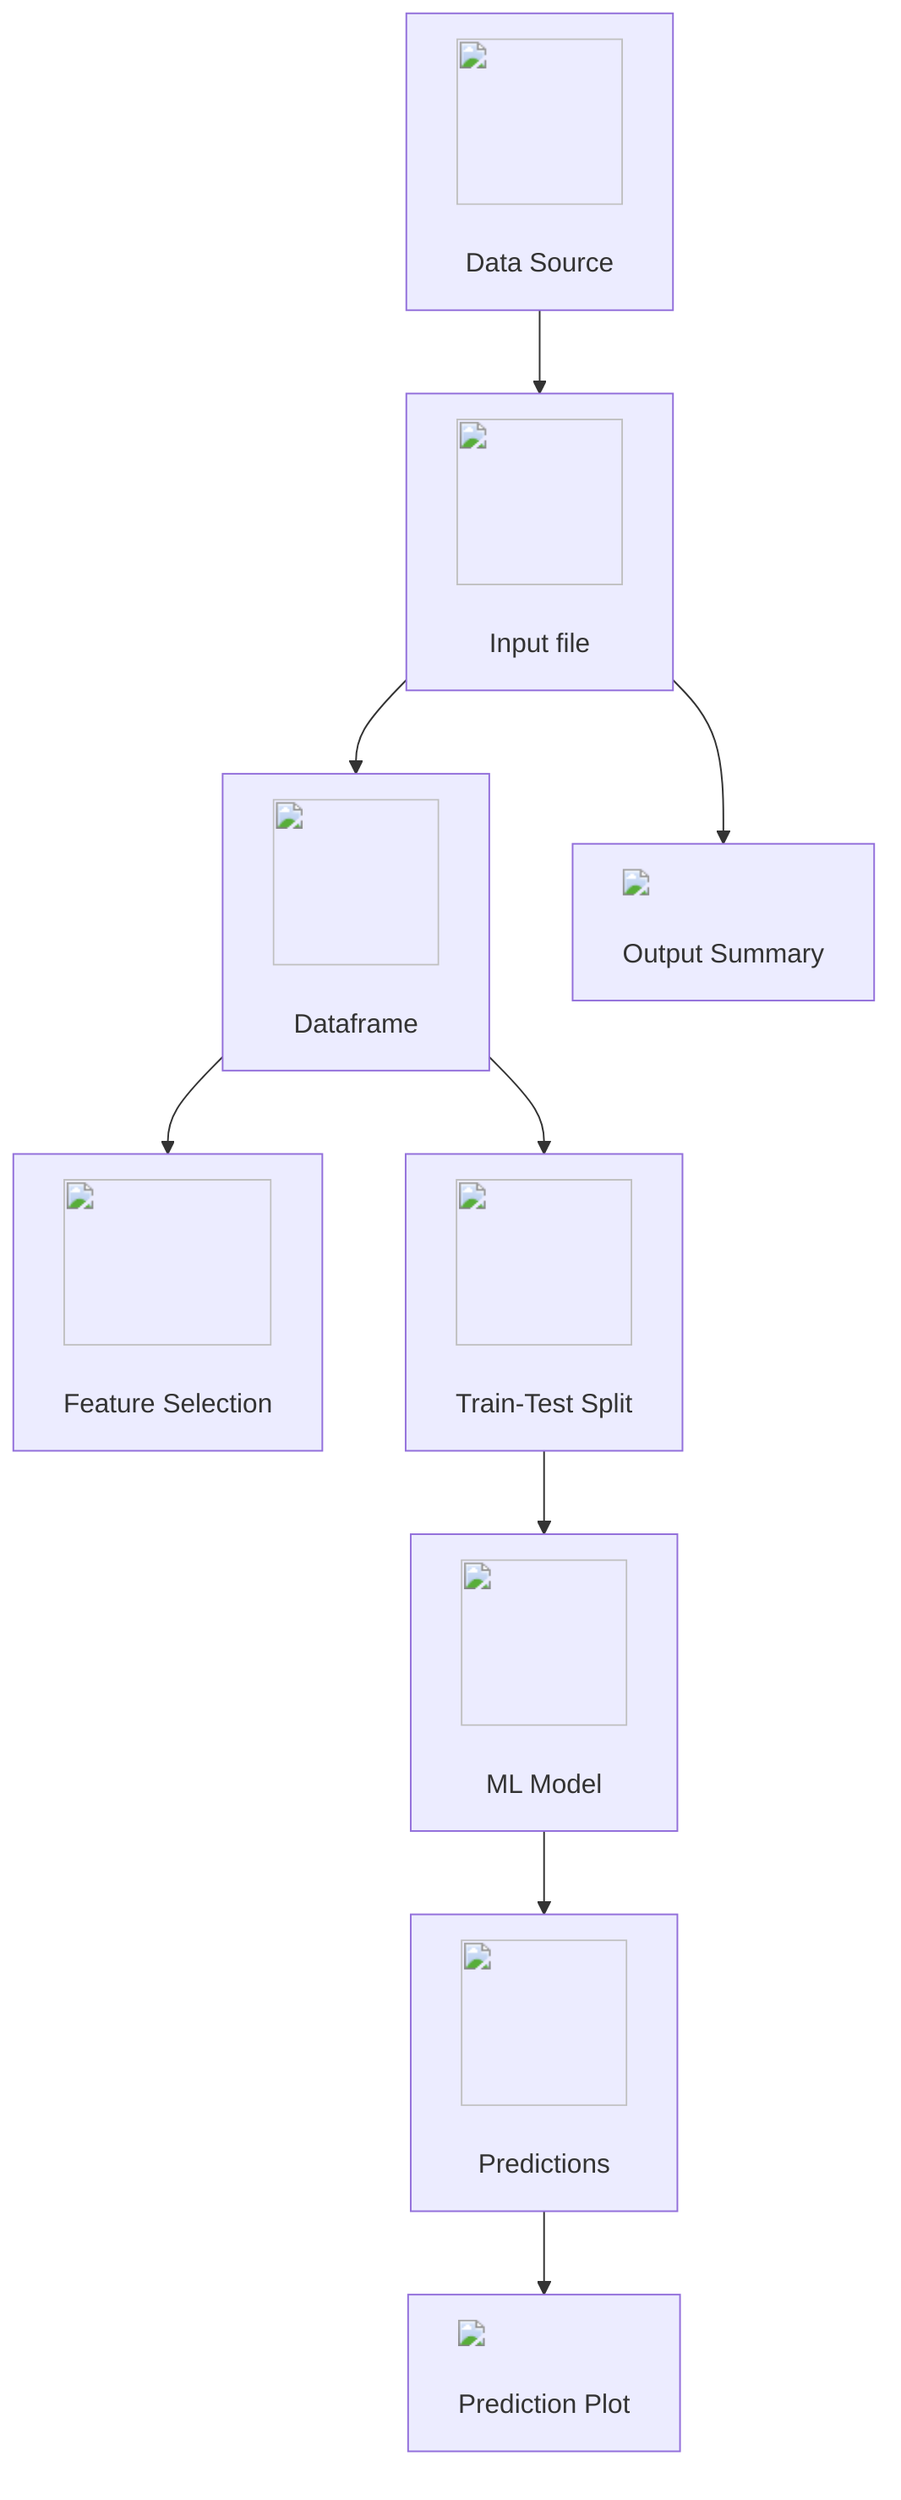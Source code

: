 graph TD;
    A["<img src='icons/database.svg' width=100 height=100/> <br/> Data Source"] --> B["<img src='icons/file.svg' width=100 height=100/> <br/> Input file"];
    B --> C["<img src='icons/table.svg' width=100 height=100/> <br/> Dataframe"];
    C --> D["<img src='icons/column_split.svg' width=100 height=100/> <br/> Feature Selection"];
    C --> E["<img src='icons/row_split.svg' width=100 height=100/> <br/> Train-Test Split"];
    E --> F["<img src='icons/brain.svg' width=100 height=100/> <br/> ML Model"]; 
    F --> G["<img src='icons/image.svg' width=100 height=100/> <br/> Predictions"];
    G --> H["<img src='dummy_plots/scatter_plot_template.svg'/> <br/> Prediction Plot"];
    B --> I["<img src='dummy_plots/barplot_template.svg'/> <br/> Output Summary"];